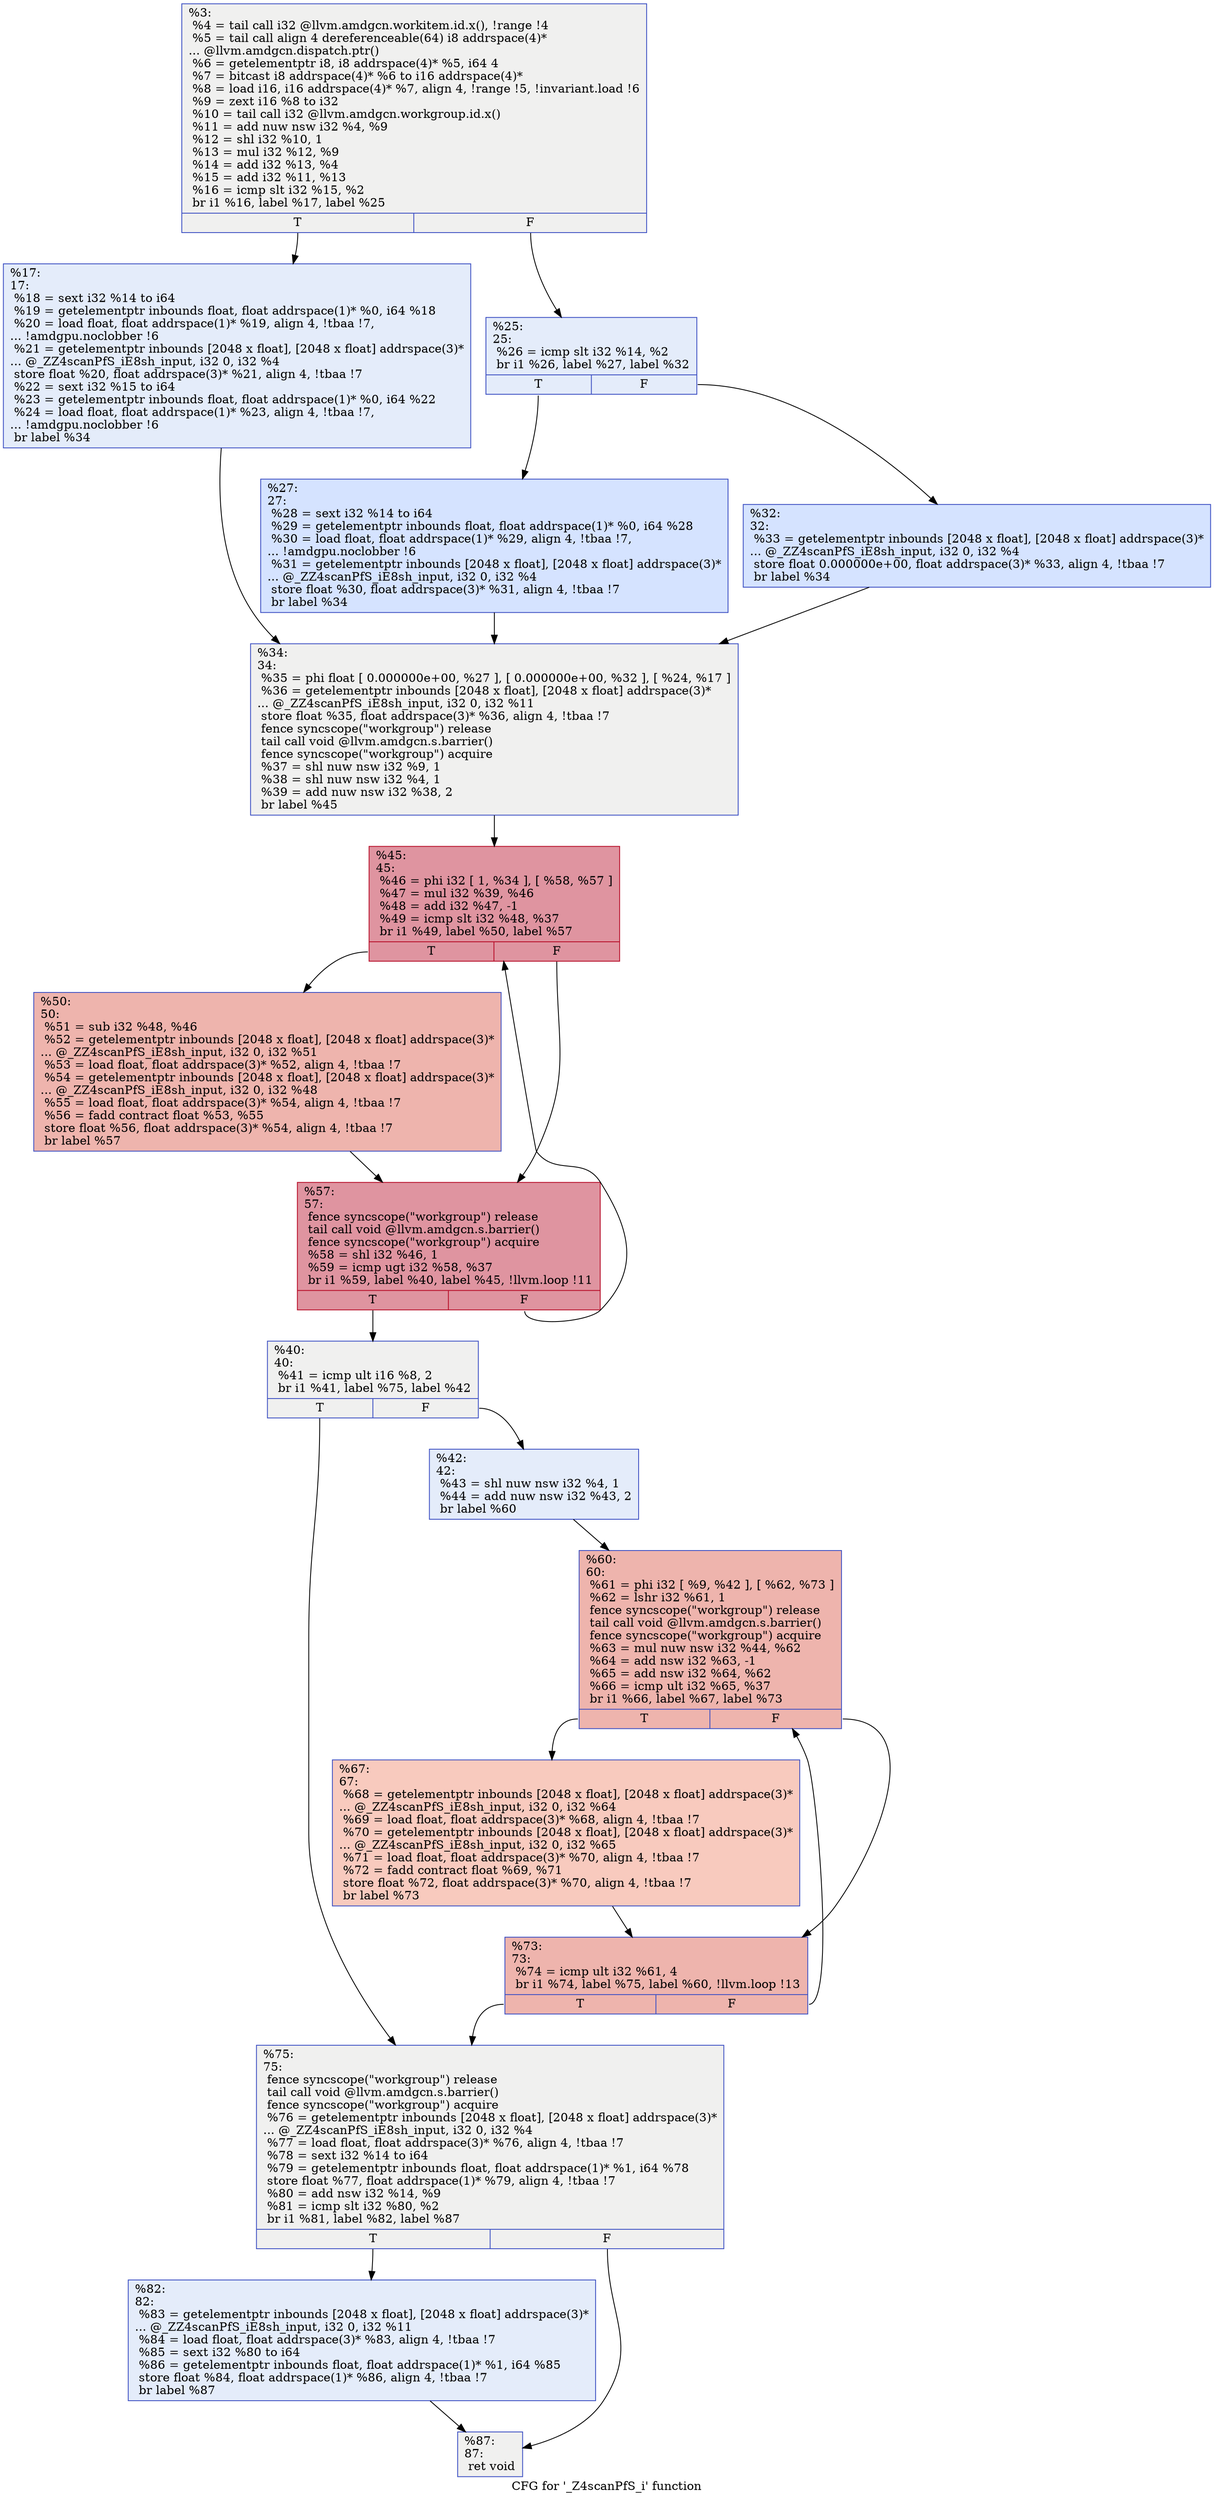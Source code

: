digraph "CFG for '_Z4scanPfS_i' function" {
	label="CFG for '_Z4scanPfS_i' function";

	Node0x6408000 [shape=record,color="#3d50c3ff", style=filled, fillcolor="#dedcdb70",label="{%3:\l  %4 = tail call i32 @llvm.amdgcn.workitem.id.x(), !range !4\l  %5 = tail call align 4 dereferenceable(64) i8 addrspace(4)*\l... @llvm.amdgcn.dispatch.ptr()\l  %6 = getelementptr i8, i8 addrspace(4)* %5, i64 4\l  %7 = bitcast i8 addrspace(4)* %6 to i16 addrspace(4)*\l  %8 = load i16, i16 addrspace(4)* %7, align 4, !range !5, !invariant.load !6\l  %9 = zext i16 %8 to i32\l  %10 = tail call i32 @llvm.amdgcn.workgroup.id.x()\l  %11 = add nuw nsw i32 %4, %9\l  %12 = shl i32 %10, 1\l  %13 = mul i32 %12, %9\l  %14 = add i32 %13, %4\l  %15 = add i32 %11, %13\l  %16 = icmp slt i32 %15, %2\l  br i1 %16, label %17, label %25\l|{<s0>T|<s1>F}}"];
	Node0x6408000:s0 -> Node0x6409aa0;
	Node0x6408000:s1 -> Node0x640a1a0;
	Node0x6409aa0 [shape=record,color="#3d50c3ff", style=filled, fillcolor="#c1d4f470",label="{%17:\l17:                                               \l  %18 = sext i32 %14 to i64\l  %19 = getelementptr inbounds float, float addrspace(1)* %0, i64 %18\l  %20 = load float, float addrspace(1)* %19, align 4, !tbaa !7,\l... !amdgpu.noclobber !6\l  %21 = getelementptr inbounds [2048 x float], [2048 x float] addrspace(3)*\l... @_ZZ4scanPfS_iE8sh_input, i32 0, i32 %4\l  store float %20, float addrspace(3)* %21, align 4, !tbaa !7\l  %22 = sext i32 %15 to i64\l  %23 = getelementptr inbounds float, float addrspace(1)* %0, i64 %22\l  %24 = load float, float addrspace(1)* %23, align 4, !tbaa !7,\l... !amdgpu.noclobber !6\l  br label %34\l}"];
	Node0x6409aa0 -> Node0x640b580;
	Node0x640a1a0 [shape=record,color="#3d50c3ff", style=filled, fillcolor="#c1d4f470",label="{%25:\l25:                                               \l  %26 = icmp slt i32 %14, %2\l  br i1 %26, label %27, label %32\l|{<s0>T|<s1>F}}"];
	Node0x640a1a0:s0 -> Node0x640b710;
	Node0x640a1a0:s1 -> Node0x640b760;
	Node0x640b710 [shape=record,color="#3d50c3ff", style=filled, fillcolor="#a1c0ff70",label="{%27:\l27:                                               \l  %28 = sext i32 %14 to i64\l  %29 = getelementptr inbounds float, float addrspace(1)* %0, i64 %28\l  %30 = load float, float addrspace(1)* %29, align 4, !tbaa !7,\l... !amdgpu.noclobber !6\l  %31 = getelementptr inbounds [2048 x float], [2048 x float] addrspace(3)*\l... @_ZZ4scanPfS_iE8sh_input, i32 0, i32 %4\l  store float %30, float addrspace(3)* %31, align 4, !tbaa !7\l  br label %34\l}"];
	Node0x640b710 -> Node0x640b580;
	Node0x640b760 [shape=record,color="#3d50c3ff", style=filled, fillcolor="#a1c0ff70",label="{%32:\l32:                                               \l  %33 = getelementptr inbounds [2048 x float], [2048 x float] addrspace(3)*\l... @_ZZ4scanPfS_iE8sh_input, i32 0, i32 %4\l  store float 0.000000e+00, float addrspace(3)* %33, align 4, !tbaa !7\l  br label %34\l}"];
	Node0x640b760 -> Node0x640b580;
	Node0x640b580 [shape=record,color="#3d50c3ff", style=filled, fillcolor="#dedcdb70",label="{%34:\l34:                                               \l  %35 = phi float [ 0.000000e+00, %27 ], [ 0.000000e+00, %32 ], [ %24, %17 ]\l  %36 = getelementptr inbounds [2048 x float], [2048 x float] addrspace(3)*\l... @_ZZ4scanPfS_iE8sh_input, i32 0, i32 %11\l  store float %35, float addrspace(3)* %36, align 4, !tbaa !7\l  fence syncscope(\"workgroup\") release\l  tail call void @llvm.amdgcn.s.barrier()\l  fence syncscope(\"workgroup\") acquire\l  %37 = shl nuw nsw i32 %9, 1\l  %38 = shl nuw nsw i32 %4, 1\l  %39 = add nuw nsw i32 %38, 2\l  br label %45\l}"];
	Node0x640b580 -> Node0x640cf60;
	Node0x640d060 [shape=record,color="#3d50c3ff", style=filled, fillcolor="#dedcdb70",label="{%40:\l40:                                               \l  %41 = icmp ult i16 %8, 2\l  br i1 %41, label %75, label %42\l|{<s0>T|<s1>F}}"];
	Node0x640d060:s0 -> Node0x640d1b0;
	Node0x640d060:s1 -> Node0x640d200;
	Node0x640d200 [shape=record,color="#3d50c3ff", style=filled, fillcolor="#c1d4f470",label="{%42:\l42:                                               \l  %43 = shl nuw nsw i32 %4, 1\l  %44 = add nuw nsw i32 %43, 2\l  br label %60\l}"];
	Node0x640d200 -> Node0x640d460;
	Node0x640cf60 [shape=record,color="#b70d28ff", style=filled, fillcolor="#b70d2870",label="{%45:\l45:                                               \l  %46 = phi i32 [ 1, %34 ], [ %58, %57 ]\l  %47 = mul i32 %39, %46\l  %48 = add i32 %47, -1\l  %49 = icmp slt i32 %48, %37\l  br i1 %49, label %50, label %57\l|{<s0>T|<s1>F}}"];
	Node0x640cf60:s0 -> Node0x640d870;
	Node0x640cf60:s1 -> Node0x640d550;
	Node0x640d870 [shape=record,color="#3d50c3ff", style=filled, fillcolor="#d8564670",label="{%50:\l50:                                               \l  %51 = sub i32 %48, %46\l  %52 = getelementptr inbounds [2048 x float], [2048 x float] addrspace(3)*\l... @_ZZ4scanPfS_iE8sh_input, i32 0, i32 %51\l  %53 = load float, float addrspace(3)* %52, align 4, !tbaa !7\l  %54 = getelementptr inbounds [2048 x float], [2048 x float] addrspace(3)*\l... @_ZZ4scanPfS_iE8sh_input, i32 0, i32 %48\l  %55 = load float, float addrspace(3)* %54, align 4, !tbaa !7\l  %56 = fadd contract float %53, %55\l  store float %56, float addrspace(3)* %54, align 4, !tbaa !7\l  br label %57\l}"];
	Node0x640d870 -> Node0x640d550;
	Node0x640d550 [shape=record,color="#b70d28ff", style=filled, fillcolor="#b70d2870",label="{%57:\l57:                                               \l  fence syncscope(\"workgroup\") release\l  tail call void @llvm.amdgcn.s.barrier()\l  fence syncscope(\"workgroup\") acquire\l  %58 = shl i32 %46, 1\l  %59 = icmp ugt i32 %58, %37\l  br i1 %59, label %40, label %45, !llvm.loop !11\l|{<s0>T|<s1>F}}"];
	Node0x640d550:s0 -> Node0x640d060;
	Node0x640d550:s1 -> Node0x640cf60;
	Node0x640d460 [shape=record,color="#3d50c3ff", style=filled, fillcolor="#d8564670",label="{%60:\l60:                                               \l  %61 = phi i32 [ %9, %42 ], [ %62, %73 ]\l  %62 = lshr i32 %61, 1\l  fence syncscope(\"workgroup\") release\l  tail call void @llvm.amdgcn.s.barrier()\l  fence syncscope(\"workgroup\") acquire\l  %63 = mul nuw nsw i32 %44, %62\l  %64 = add nsw i32 %63, -1\l  %65 = add nsw i32 %64, %62\l  %66 = icmp ult i32 %65, %37\l  br i1 %66, label %67, label %73\l|{<s0>T|<s1>F}}"];
	Node0x640d460:s0 -> Node0x640bd70;
	Node0x640d460:s1 -> Node0x640e230;
	Node0x640bd70 [shape=record,color="#3d50c3ff", style=filled, fillcolor="#ef886b70",label="{%67:\l67:                                               \l  %68 = getelementptr inbounds [2048 x float], [2048 x float] addrspace(3)*\l... @_ZZ4scanPfS_iE8sh_input, i32 0, i32 %64\l  %69 = load float, float addrspace(3)* %68, align 4, !tbaa !7\l  %70 = getelementptr inbounds [2048 x float], [2048 x float] addrspace(3)*\l... @_ZZ4scanPfS_iE8sh_input, i32 0, i32 %65\l  %71 = load float, float addrspace(3)* %70, align 4, !tbaa !7\l  %72 = fadd contract float %69, %71\l  store float %72, float addrspace(3)* %70, align 4, !tbaa !7\l  br label %73\l}"];
	Node0x640bd70 -> Node0x640e230;
	Node0x640e230 [shape=record,color="#3d50c3ff", style=filled, fillcolor="#d8564670",label="{%73:\l73:                                               \l  %74 = icmp ult i32 %61, 4\l  br i1 %74, label %75, label %60, !llvm.loop !13\l|{<s0>T|<s1>F}}"];
	Node0x640e230:s0 -> Node0x640d1b0;
	Node0x640e230:s1 -> Node0x640d460;
	Node0x640d1b0 [shape=record,color="#3d50c3ff", style=filled, fillcolor="#dedcdb70",label="{%75:\l75:                                               \l  fence syncscope(\"workgroup\") release\l  tail call void @llvm.amdgcn.s.barrier()\l  fence syncscope(\"workgroup\") acquire\l  %76 = getelementptr inbounds [2048 x float], [2048 x float] addrspace(3)*\l... @_ZZ4scanPfS_iE8sh_input, i32 0, i32 %4\l  %77 = load float, float addrspace(3)* %76, align 4, !tbaa !7\l  %78 = sext i32 %14 to i64\l  %79 = getelementptr inbounds float, float addrspace(1)* %1, i64 %78\l  store float %77, float addrspace(1)* %79, align 4, !tbaa !7\l  %80 = add nsw i32 %14, %9\l  %81 = icmp slt i32 %80, %2\l  br i1 %81, label %82, label %87\l|{<s0>T|<s1>F}}"];
	Node0x640d1b0:s0 -> Node0x640f630;
	Node0x640d1b0:s1 -> Node0x640f680;
	Node0x640f630 [shape=record,color="#3d50c3ff", style=filled, fillcolor="#c1d4f470",label="{%82:\l82:                                               \l  %83 = getelementptr inbounds [2048 x float], [2048 x float] addrspace(3)*\l... @_ZZ4scanPfS_iE8sh_input, i32 0, i32 %11\l  %84 = load float, float addrspace(3)* %83, align 4, !tbaa !7\l  %85 = sext i32 %80 to i64\l  %86 = getelementptr inbounds float, float addrspace(1)* %1, i64 %85\l  store float %84, float addrspace(1)* %86, align 4, !tbaa !7\l  br label %87\l}"];
	Node0x640f630 -> Node0x640f680;
	Node0x640f680 [shape=record,color="#3d50c3ff", style=filled, fillcolor="#dedcdb70",label="{%87:\l87:                                               \l  ret void\l}"];
}
